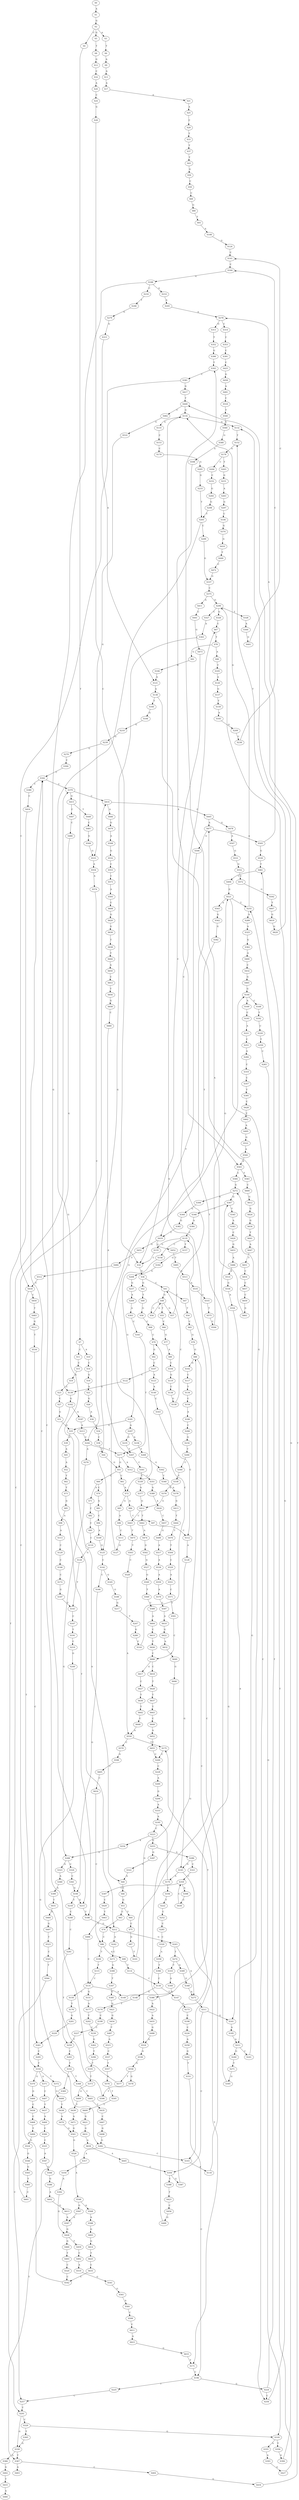 strict digraph  {
	S0 -> S1 [ label = A ];
	S1 -> S2 [ label = G ];
	S2 -> S3 [ label = A ];
	S2 -> S4 [ label = C ];
	S2 -> S5 [ label = G ];
	S3 -> S6 [ label = T ];
	S4 -> S7 [ label = T ];
	S5 -> S8 [ label = T ];
	S6 -> S9 [ label = A ];
	S7 -> S10 [ label = A ];
	S7 -> S11 [ label = C ];
	S8 -> S12 [ label = G ];
	S9 -> S13 [ label = A ];
	S10 -> S14 [ label = C ];
	S11 -> S15 [ label = C ];
	S12 -> S16 [ label = C ];
	S13 -> S17 [ label = A ];
	S14 -> S18 [ label = G ];
	S15 -> S19 [ label = A ];
	S16 -> S20 [ label = A ];
	S17 -> S21 [ label = A ];
	S18 -> S22 [ label = A ];
	S19 -> S23 [ label = C ];
	S20 -> S24 [ label = C ];
	S21 -> S25 [ label = A ];
	S22 -> S26 [ label = G ];
	S23 -> S27 [ label = C ];
	S24 -> S28 [ label = G ];
	S25 -> S29 [ label = C ];
	S26 -> S30 [ label = A ];
	S27 -> S31 [ label = G ];
	S28 -> S32 [ label = C ];
	S29 -> S33 [ label = T ];
	S30 -> S34 [ label = A ];
	S31 -> S35 [ label = G ];
	S32 -> S36 [ label = G ];
	S33 -> S37 [ label = T ];
	S34 -> S38 [ label = C ];
	S35 -> S39 [ label = G ];
	S35 -> S40 [ label = A ];
	S36 -> S41 [ label = C ];
	S36 -> S42 [ label = G ];
	S37 -> S43 [ label = T ];
	S38 -> S44 [ label = T ];
	S39 -> S45 [ label = A ];
	S40 -> S46 [ label = C ];
	S41 -> S47 [ label = C ];
	S41 -> S48 [ label = G ];
	S42 -> S49 [ label = T ];
	S43 -> S50 [ label = G ];
	S44 -> S51 [ label = G ];
	S45 -> S52 [ label = A ];
	S46 -> S53 [ label = G ];
	S47 -> S54 [ label = T ];
	S48 -> S55 [ label = T ];
	S48 -> S56 [ label = C ];
	S48 -> S57 [ label = G ];
	S49 -> S58 [ label = G ];
	S50 -> S59 [ label = C ];
	S51 -> S60 [ label = G ];
	S51 -> S61 [ label = C ];
	S52 -> S62 [ label = T ];
	S53 -> S63 [ label = C ];
	S53 -> S64 [ label = T ];
	S54 -> S65 [ label = C ];
	S55 -> S66 [ label = C ];
	S56 -> S48 [ label = G ];
	S57 -> S67 [ label = C ];
	S58 -> S68 [ label = C ];
	S59 -> S69 [ label = C ];
	S60 -> S70 [ label = C ];
	S60 -> S71 [ label = A ];
	S61 -> S72 [ label = A ];
	S62 -> S73 [ label = T ];
	S63 -> S74 [ label = C ];
	S64 -> S75 [ label = C ];
	S65 -> S76 [ label = G ];
	S66 -> S77 [ label = G ];
	S67 -> S78 [ label = T ];
	S68 -> S79 [ label = C ];
	S69 -> S80 [ label = G ];
	S70 -> S81 [ label = G ];
	S71 -> S82 [ label = C ];
	S72 -> S83 [ label = G ];
	S72 -> S84 [ label = A ];
	S73 -> S85 [ label = G ];
	S74 -> S86 [ label = C ];
	S75 -> S87 [ label = G ];
	S76 -> S88 [ label = G ];
	S77 -> S89 [ label = A ];
	S78 -> S90 [ label = A ];
	S78 -> S91 [ label = G ];
	S79 -> S92 [ label = G ];
	S80 -> S93 [ label = T ];
	S81 -> S94 [ label = C ];
	S82 -> S95 [ label = C ];
	S83 -> S96 [ label = A ];
	S84 -> S97 [ label = C ];
	S85 -> S98 [ label = A ];
	S86 -> S99 [ label = A ];
	S86 -> S100 [ label = T ];
	S87 -> S101 [ label = T ];
	S88 -> S102 [ label = G ];
	S88 -> S103 [ label = C ];
	S89 -> S104 [ label = C ];
	S90 -> S105 [ label = T ];
	S91 -> S106 [ label = G ];
	S92 -> S107 [ label = C ];
	S93 -> S108 [ label = A ];
	S94 -> S109 [ label = A ];
	S95 -> S110 [ label = C ];
	S96 -> S111 [ label = C ];
	S97 -> S112 [ label = C ];
	S98 -> S113 [ label = A ];
	S99 -> S114 [ label = T ];
	S100 -> S115 [ label = T ];
	S101 -> S116 [ label = G ];
	S102 -> S117 [ label = C ];
	S103 -> S118 [ label = A ];
	S104 -> S119 [ label = G ];
	S105 -> S120 [ label = A ];
	S106 -> S121 [ label = A ];
	S107 -> S122 [ label = C ];
	S107 -> S123 [ label = A ];
	S108 -> S124 [ label = G ];
	S109 -> S125 [ label = G ];
	S110 -> S126 [ label = G ];
	S111 -> S127 [ label = G ];
	S112 -> S128 [ label = A ];
	S113 -> S129 [ label = C ];
	S114 -> S130 [ label = C ];
	S115 -> S131 [ label = C ];
	S116 -> S132 [ label = G ];
	S116 -> S133 [ label = A ];
	S117 -> S134 [ label = T ];
	S118 -> S135 [ label = C ];
	S119 -> S136 [ label = C ];
	S120 -> S137 [ label = G ];
	S121 -> S138 [ label = A ];
	S122 -> S139 [ label = G ];
	S123 -> S140 [ label = A ];
	S124 -> S141 [ label = C ];
	S125 -> S142 [ label = C ];
	S126 -> S143 [ label = T ];
	S127 -> S144 [ label = G ];
	S128 -> S145 [ label = G ];
	S129 -> S146 [ label = C ];
	S130 -> S147 [ label = T ];
	S130 -> S148 [ label = G ];
	S131 -> S149 [ label = A ];
	S131 -> S150 [ label = C ];
	S131 -> S151 [ label = G ];
	S132 -> S152 [ label = T ];
	S133 -> S153 [ label = C ];
	S134 -> S154 [ label = C ];
	S135 -> S155 [ label = G ];
	S135 -> S156 [ label = C ];
	S135 -> S157 [ label = T ];
	S136 -> S158 [ label = G ];
	S137 -> S159 [ label = T ];
	S138 -> S160 [ label = T ];
	S138 -> S161 [ label = G ];
	S139 -> S162 [ label = G ];
	S140 -> S163 [ label = C ];
	S141 -> S164 [ label = C ];
	S142 -> S165 [ label = G ];
	S142 -> S166 [ label = C ];
	S143 -> S167 [ label = C ];
	S144 -> S168 [ label = C ];
	S144 -> S169 [ label = A ];
	S145 -> S170 [ label = A ];
	S145 -> S171 [ label = T ];
	S146 -> S172 [ label = C ];
	S147 -> S173 [ label = G ];
	S148 -> S174 [ label = T ];
	S149 -> S175 [ label = T ];
	S150 -> S176 [ label = T ];
	S151 -> S177 [ label = A ];
	S152 -> S178 [ label = A ];
	S153 -> S179 [ label = C ];
	S154 -> S180 [ label = A ];
	S155 -> S32 [ label = C ];
	S156 -> S181 [ label = G ];
	S157 -> S182 [ label = G ];
	S158 -> S41 [ label = C ];
	S159 -> S183 [ label = A ];
	S160 -> S184 [ label = G ];
	S161 -> S185 [ label = A ];
	S162 -> S186 [ label = T ];
	S162 -> S187 [ label = A ];
	S163 -> S112 [ label = C ];
	S164 -> S188 [ label = G ];
	S165 -> S189 [ label = G ];
	S166 -> S190 [ label = G ];
	S167 -> S191 [ label = T ];
	S168 -> S192 [ label = T ];
	S169 -> S193 [ label = C ];
	S170 -> S194 [ label = C ];
	S170 -> S195 [ label = A ];
	S171 -> S196 [ label = C ];
	S172 -> S197 [ label = G ];
	S173 -> S198 [ label = C ];
	S174 -> S199 [ label = C ];
	S175 -> S200 [ label = C ];
	S176 -> S201 [ label = G ];
	S177 -> S202 [ label = T ];
	S178 -> S203 [ label = T ];
	S178 -> S204 [ label = C ];
	S179 -> S205 [ label = G ];
	S180 -> S206 [ label = C ];
	S181 -> S207 [ label = A ];
	S181 -> S35 [ label = G ];
	S182 -> S208 [ label = G ];
	S183 -> S209 [ label = G ];
	S184 -> S210 [ label = G ];
	S185 -> S211 [ label = A ];
	S186 -> S212 [ label = G ];
	S187 -> S213 [ label = A ];
	S188 -> S214 [ label = A ];
	S188 -> S215 [ label = G ];
	S188 -> S216 [ label = C ];
	S189 -> S217 [ label = G ];
	S190 -> S218 [ label = T ];
	S190 -> S215 [ label = G ];
	S191 -> S219 [ label = C ];
	S192 -> S220 [ label = C ];
	S193 -> S221 [ label = A ];
	S194 -> S222 [ label = T ];
	S195 -> S223 [ label = C ];
	S196 -> S224 [ label = G ];
	S196 -> S225 [ label = T ];
	S197 -> S143 [ label = T ];
	S198 -> S226 [ label = C ];
	S199 -> S227 [ label = C ];
	S200 -> S228 [ label = C ];
	S201 -> S229 [ label = T ];
	S202 -> S230 [ label = C ];
	S203 -> S231 [ label = G ];
	S204 -> S232 [ label = C ];
	S205 -> S233 [ label = G ];
	S206 -> S234 [ label = G ];
	S207 -> S235 [ label = G ];
	S207 -> S236 [ label = A ];
	S208 -> S237 [ label = G ];
	S209 -> S238 [ label = C ];
	S210 -> S239 [ label = G ];
	S211 -> S240 [ label = G ];
	S211 -> S241 [ label = C ];
	S212 -> S242 [ label = A ];
	S212 -> S243 [ label = G ];
	S213 -> S244 [ label = C ];
	S214 -> S245 [ label = A ];
	S215 -> S186 [ label = T ];
	S216 -> S246 [ label = T ];
	S217 -> S247 [ label = T ];
	S218 -> S248 [ label = C ];
	S219 -> S249 [ label = G ];
	S220 -> S250 [ label = T ];
	S221 -> S251 [ label = C ];
	S222 -> S252 [ label = C ];
	S223 -> S253 [ label = C ];
	S223 -> S254 [ label = A ];
	S224 -> S255 [ label = T ];
	S224 -> S256 [ label = C ];
	S225 -> S257 [ label = C ];
	S226 -> S258 [ label = A ];
	S227 -> S259 [ label = T ];
	S228 -> S260 [ label = A ];
	S229 -> S261 [ label = C ];
	S230 -> S262 [ label = G ];
	S231 -> S263 [ label = A ];
	S232 -> S264 [ label = G ];
	S233 -> S265 [ label = T ];
	S234 -> S266 [ label = T ];
	S235 -> S267 [ label = T ];
	S236 -> S268 [ label = T ];
	S237 -> S269 [ label = A ];
	S238 -> S164 [ label = C ];
	S239 -> S270 [ label = G ];
	S240 -> S271 [ label = T ];
	S241 -> S272 [ label = G ];
	S242 -> S273 [ label = C ];
	S243 -> S274 [ label = T ];
	S243 -> S275 [ label = A ];
	S244 -> S276 [ label = A ];
	S244 -> S277 [ label = T ];
	S245 -> S278 [ label = A ];
	S246 -> S279 [ label = G ];
	S247 -> S280 [ label = G ];
	S248 -> S281 [ label = C ];
	S249 -> S282 [ label = G ];
	S250 -> S283 [ label = C ];
	S251 -> S284 [ label = A ];
	S252 -> S285 [ label = C ];
	S253 -> S286 [ label = A ];
	S253 -> S287 [ label = G ];
	S254 -> S288 [ label = G ];
	S255 -> S289 [ label = A ];
	S255 -> S116 [ label = G ];
	S256 -> S290 [ label = G ];
	S257 -> S291 [ label = T ];
	S258 -> S292 [ label = G ];
	S259 -> S293 [ label = C ];
	S260 -> S294 [ label = G ];
	S261 -> S295 [ label = C ];
	S262 -> S296 [ label = T ];
	S263 -> S297 [ label = G ];
	S264 -> S298 [ label = G ];
	S265 -> S212 [ label = G ];
	S265 -> S299 [ label = C ];
	S266 -> S300 [ label = C ];
	S267 -> S301 [ label = C ];
	S268 -> S302 [ label = G ];
	S269 -> S303 [ label = A ];
	S270 -> S304 [ label = T ];
	S271 -> S305 [ label = G ];
	S272 -> S306 [ label = A ];
	S272 -> S307 [ label = G ];
	S273 -> S308 [ label = G ];
	S274 -> S309 [ label = G ];
	S274 -> S310 [ label = T ];
	S275 -> S311 [ label = A ];
	S276 -> S288 [ label = G ];
	S277 -> S51 [ label = G ];
	S277 -> S312 [ label = A ];
	S278 -> S313 [ label = G ];
	S278 -> S314 [ label = C ];
	S279 -> S315 [ label = G ];
	S280 -> S316 [ label = C ];
	S281 -> S259 [ label = T ];
	S282 -> S317 [ label = A ];
	S282 -> S103 [ label = C ];
	S283 -> S318 [ label = G ];
	S284 -> S319 [ label = C ];
	S285 -> S320 [ label = C ];
	S286 -> S145 [ label = G ];
	S286 -> S321 [ label = C ];
	S287 -> S322 [ label = G ];
	S288 -> S323 [ label = G ];
	S288 -> S324 [ label = C ];
	S289 -> S325 [ label = A ];
	S290 -> S326 [ label = G ];
	S290 -> S327 [ label = C ];
	S290 -> S328 [ label = T ];
	S291 -> S329 [ label = C ];
	S291 -> S330 [ label = G ];
	S292 -> S331 [ label = T ];
	S293 -> S332 [ label = T ];
	S294 -> S333 [ label = A ];
	S295 -> S334 [ label = T ];
	S296 -> S335 [ label = T ];
	S297 -> S336 [ label = C ];
	S298 -> S265 [ label = T ];
	S299 -> S337 [ label = G ];
	S300 -> S338 [ label = C ];
	S301 -> S339 [ label = C ];
	S302 -> S340 [ label = T ];
	S303 -> S341 [ label = C ];
	S304 -> S342 [ label = C ];
	S305 -> S343 [ label = T ];
	S306 -> S344 [ label = G ];
	S307 -> S345 [ label = T ];
	S307 -> S346 [ label = C ];
	S308 -> S347 [ label = T ];
	S309 -> S348 [ label = G ];
	S310 -> S349 [ label = A ];
	S311 -> S350 [ label = C ];
	S311 -> S161 [ label = G ];
	S312 -> S351 [ label = C ];
	S313 -> S352 [ label = T ];
	S314 -> S353 [ label = C ];
	S315 -> S121 [ label = A ];
	S316 -> S79 [ label = C ];
	S317 -> S354 [ label = G ];
	S318 -> S355 [ label = A ];
	S318 -> S356 [ label = T ];
	S319 -> S357 [ label = C ];
	S320 -> S358 [ label = A ];
	S321 -> S359 [ label = C ];
	S322 -> S40 [ label = A ];
	S323 -> S360 [ label = A ];
	S324 -> S361 [ label = C ];
	S325 -> S362 [ label = G ];
	S326 -> S67 [ label = C ];
	S327 -> S363 [ label = A ];
	S328 -> S364 [ label = A ];
	S329 -> S365 [ label = T ];
	S329 -> S318 [ label = G ];
	S330 -> S366 [ label = A ];
	S330 -> S367 [ label = T ];
	S331 -> S196 [ label = C ];
	S332 -> S368 [ label = T ];
	S332 -> S369 [ label = G ];
	S333 -> S195 [ label = A ];
	S334 -> S370 [ label = G ];
	S334 -> S371 [ label = A ];
	S334 -> S372 [ label = T ];
	S335 -> S373 [ label = T ];
	S336 -> S374 [ label = G ];
	S337 -> S375 [ label = C ];
	S338 -> S376 [ label = A ];
	S339 -> S377 [ label = A ];
	S340 -> S378 [ label = A ];
	S341 -> S277 [ label = T ];
	S342 -> S379 [ label = C ];
	S342 -> S380 [ label = T ];
	S343 -> S381 [ label = C ];
	S344 -> S382 [ label = G ];
	S345 -> S383 [ label = A ];
	S346 -> S384 [ label = A ];
	S347 -> S385 [ label = G ];
	S348 -> S275 [ label = A ];
	S349 -> S386 [ label = G ];
	S350 -> S387 [ label = G ];
	S350 -> S388 [ label = C ];
	S351 -> S389 [ label = A ];
	S352 -> S390 [ label = G ];
	S353 -> S391 [ label = C ];
	S354 -> S392 [ label = A ];
	S355 -> S393 [ label = A ];
	S356 -> S394 [ label = G ];
	S357 -> S395 [ label = T ];
	S358 -> S396 [ label = T ];
	S359 -> S397 [ label = C ];
	S359 -> S398 [ label = A ];
	S360 -> S399 [ label = A ];
	S361 -> S190 [ label = G ];
	S362 -> S400 [ label = A ];
	S363 -> S125 [ label = G ];
	S364 -> S401 [ label = G ];
	S365 -> S330 [ label = G ];
	S366 -> S402 [ label = G ];
	S367 -> S403 [ label = A ];
	S367 -> S404 [ label = C ];
	S368 -> S405 [ label = C ];
	S369 -> S367 [ label = T ];
	S370 -> S406 [ label = G ];
	S371 -> S407 [ label = C ];
	S372 -> S408 [ label = G ];
	S373 -> S409 [ label = G ];
	S374 -> S410 [ label = G ];
	S375 -> S411 [ label = A ];
	S375 -> S290 [ label = G ];
	S376 -> S412 [ label = G ];
	S377 -> S412 [ label = G ];
	S378 -> S413 [ label = G ];
	S379 -> S414 [ label = C ];
	S379 -> S415 [ label = G ];
	S380 -> S416 [ label = C ];
	S381 -> S417 [ label = G ];
	S381 -> S418 [ label = C ];
	S382 -> S419 [ label = T ];
	S383 -> S420 [ label = C ];
	S384 -> S135 [ label = C ];
	S385 -> S421 [ label = G ];
	S386 -> S422 [ label = A ];
	S387 -> S307 [ label = G ];
	S388 -> S423 [ label = T ];
	S389 -> S424 [ label = A ];
	S390 -> S343 [ label = T ];
	S391 -> S425 [ label = C ];
	S392 -> S426 [ label = G ];
	S393 -> S427 [ label = G ];
	S394 -> S132 [ label = G ];
	S395 -> S428 [ label = C ];
	S396 -> S130 [ label = C ];
	S397 -> S429 [ label = C ];
	S398 -> S430 [ label = C ];
	S399 -> S431 [ label = T ];
	S400 -> S432 [ label = C ];
	S401 -> S141 [ label = C ];
	S402 -> S433 [ label = T ];
	S404 -> S434 [ label = G ];
	S405 -> S435 [ label = T ];
	S406 -> S436 [ label = C ];
	S407 -> S437 [ label = T ];
	S408 -> S438 [ label = T ];
	S409 -> S439 [ label = T ];
	S410 -> S440 [ label = T ];
	S411 -> S441 [ label = C ];
	S412 -> S442 [ label = T ];
	S412 -> S443 [ label = C ];
	S413 -> S444 [ label = T ];
	S414 -> S445 [ label = G ];
	S414 -> S446 [ label = A ];
	S415 -> S447 [ label = C ];
	S415 -> S448 [ label = T ];
	S416 -> S291 [ label = T ];
	S417 -> S449 [ label = T ];
	S418 -> S334 [ label = T ];
	S418 -> S450 [ label = C ];
	S419 -> S451 [ label = G ];
	S419 -> S452 [ label = A ];
	S420 -> S453 [ label = G ];
	S421 -> S454 [ label = G ];
	S422 -> S455 [ label = A ];
	S423 -> S456 [ label = C ];
	S424 -> S457 [ label = C ];
	S425 -> S458 [ label = G ];
	S426 -> S459 [ label = T ];
	S426 -> S460 [ label = G ];
	S427 -> S461 [ label = T ];
	S428 -> S462 [ label = T ];
	S429 -> S463 [ label = T ];
	S430 -> S359 [ label = C ];
	S431 -> S464 [ label = A ];
	S432 -> S465 [ label = G ];
	S433 -> S466 [ label = A ];
	S434 -> S449 [ label = T ];
	S435 -> S467 [ label = C ];
	S436 -> S468 [ label = C ];
	S437 -> S469 [ label = A ];
	S438 -> S470 [ label = A ];
	S439 -> S471 [ label = A ];
	S440 -> S472 [ label = C ];
	S441 -> S473 [ label = G ];
	S442 -> S474 [ label = A ];
	S443 -> S475 [ label = T ];
	S444 -> S476 [ label = T ];
	S445 -> S477 [ label = A ];
	S445 -> S478 [ label = G ];
	S446 -> S479 [ label = G ];
	S447 -> S480 [ label = C ];
	S448 -> S481 [ label = C ];
	S449 -> S482 [ label = C ];
	S449 -> S116 [ label = G ];
	S450 -> S483 [ label = T ];
	S451 -> S484 [ label = T ];
	S452 -> S485 [ label = T ];
	S453 -> S486 [ label = A ];
	S454 -> S487 [ label = T ];
	S455 -> S488 [ label = G ];
	S456 -> S489 [ label = G ];
	S457 -> S490 [ label = G ];
	S458 -> S491 [ label = A ];
	S459 -> S492 [ label = C ];
	S460 -> S493 [ label = T ];
	S461 -> S494 [ label = C ];
	S462 -> S495 [ label = A ];
	S463 -> S496 [ label = T ];
	S464 -> S497 [ label = G ];
	S465 -> S144 [ label = G ];
	S467 -> S498 [ label = G ];
	S468 -> S499 [ label = T ];
	S469 -> S500 [ label = C ];
	S470 -> S501 [ label = G ];
	S471 -> S501 [ label = G ];
	S472 -> S337 [ label = G ];
	S473 -> S32 [ label = C ];
	S474 -> S502 [ label = G ];
	S475 -> S503 [ label = T ];
	S476 -> S504 [ label = T ];
	S477 -> S505 [ label = A ];
	S477 -> S506 [ label = G ];
	S478 -> S507 [ label = A ];
	S479 -> S508 [ label = A ];
	S480 -> S139 [ label = G ];
	S481 -> S509 [ label = G ];
	S482 -> S510 [ label = G ];
	S483 -> S511 [ label = G ];
	S484 -> S512 [ label = C ];
	S485 -> S513 [ label = A ];
	S486 -> S514 [ label = A ];
	S487 -> S515 [ label = A ];
	S488 -> S516 [ label = G ];
	S489 -> S88 [ label = G ];
	S490 -> S517 [ label = A ];
	S491 -> S518 [ label = C ];
	S492 -> S519 [ label = A ];
	S493 -> S520 [ label = C ];
	S494 -> S521 [ label = G ];
	S495 -> S522 [ label = G ];
	S496 -> S131 [ label = C ];
	S497 -> S523 [ label = T ];
	S498 -> S282 [ label = G ];
	S499 -> S524 [ label = G ];
	S500 -> S525 [ label = C ];
	S501 -> S526 [ label = G ];
	S502 -> S527 [ label = G ];
	S503 -> S528 [ label = C ];
	S504 -> S529 [ label = C ];
	S505 -> S278 [ label = A ];
	S505 -> S530 [ label = G ];
	S506 -> S267 [ label = T ];
	S507 -> S531 [ label = G ];
	S508 -> S532 [ label = G ];
	S509 -> S533 [ label = G ];
	S510 -> S533 [ label = G ];
	S511 -> S534 [ label = T ];
	S512 -> S418 [ label = C ];
	S513 -> S535 [ label = A ];
	S514 -> S536 [ label = G ];
	S515 -> S537 [ label = C ];
	S516 -> S538 [ label = G ];
	S517 -> S539 [ label = A ];
	S518 -> S540 [ label = T ];
	S519 -> S541 [ label = G ];
	S520 -> S542 [ label = C ];
	S521 -> S256 [ label = C ];
	S521 -> S255 [ label = T ];
	S521 -> S543 [ label = A ];
	S522 -> S544 [ label = A ];
	S523 -> S545 [ label = C ];
	S524 -> S546 [ label = G ];
	S525 -> S547 [ label = A ];
	S526 -> S548 [ label = A ];
	S527 -> S549 [ label = G ];
	S528 -> S550 [ label = A ];
	S529 -> S551 [ label = A ];
	S530 -> S461 [ label = T ];
	S531 -> S552 [ label = G ];
	S532 -> S553 [ label = C ];
	S533 -> S554 [ label = A ];
	S534 -> S261 [ label = C ];
	S535 -> S555 [ label = G ];
	S536 -> S556 [ label = A ];
	S537 -> S557 [ label = T ];
	S538 -> S558 [ label = G ];
	S539 -> S559 [ label = A ];
	S540 -> S560 [ label = A ];
	S541 -> S561 [ label = G ];
	S542 -> S414 [ label = C ];
	S543 -> S562 [ label = G ];
	S544 -> S563 [ label = A ];
	S545 -> S564 [ label = T ];
	S546 -> S565 [ label = G ];
	S547 -> S566 [ label = G ];
	S548 -> S567 [ label = G ];
	S548 -> S568 [ label = A ];
	S549 -> S569 [ label = T ];
	S550 -> S175 [ label = T ];
	S550 -> S570 [ label = C ];
	S551 -> S571 [ label = C ];
	S552 -> S572 [ label = C ];
	S553 -> S573 [ label = C ];
	S554 -> S574 [ label = A ];
	S555 -> S575 [ label = T ];
	S556 -> S211 [ label = A ];
	S557 -> S576 [ label = A ];
	S558 -> S577 [ label = T ];
	S558 -> S578 [ label = G ];
	S559 -> S579 [ label = A ];
	S560 -> S580 [ label = G ];
	S561 -> S581 [ label = A ];
	S562 -> S582 [ label = G ];
	S563 -> S583 [ label = T ];
	S563 -> S584 [ label = C ];
	S564 -> S257 [ label = C ];
	S565 -> S585 [ label = T ];
	S566 -> S586 [ label = G ];
	S567 -> S587 [ label = A ];
	S568 -> S588 [ label = A ];
	S569 -> S589 [ label = C ];
	S570 -> S590 [ label = G ];
	S571 -> S591 [ label = T ];
	S572 -> S592 [ label = G ];
	S573 -> S593 [ label = A ];
	S574 -> S244 [ label = C ];
	S575 -> S594 [ label = C ];
	S576 -> S595 [ label = T ];
	S577 -> S342 [ label = C ];
	S578 -> S596 [ label = T ];
	S579 -> S597 [ label = C ];
	S580 -> S598 [ label = A ];
	S581 -> S599 [ label = C ];
	S582 -> S419 [ label = T ];
	S583 -> S600 [ label = C ];
	S584 -> S272 [ label = G ];
	S585 -> S601 [ label = C ];
	S586 -> S602 [ label = A ];
	S587 -> S426 [ label = G ];
	S588 -> S603 [ label = G ];
	S589 -> S604 [ label = A ];
	S590 -> S605 [ label = C ];
	S591 -> S606 [ label = C ];
	S592 -> S607 [ label = T ];
	S593 -> S608 [ label = C ];
	S594 -> S521 [ label = G ];
	S595 -> S609 [ label = T ];
	S596 -> S342 [ label = C ];
	S597 -> S610 [ label = A ];
	S598 -> S563 [ label = A ];
	S599 -> S611 [ label = C ];
	S600 -> S612 [ label = G ];
	S601 -> S379 [ label = C ];
	S602 -> S613 [ label = G ];
	S603 -> S614 [ label = G ];
	S604 -> S615 [ label = C ];
	S605 -> S616 [ label = C ];
	S606 -> S617 [ label = G ];
	S606 -> S618 [ label = C ];
	S607 -> S619 [ label = G ];
	S608 -> S620 [ label = G ];
	S609 -> S621 [ label = G ];
	S610 -> S622 [ label = G ];
	S611 -> S623 [ label = A ];
	S612 -> S624 [ label = G ];
	S613 -> S587 [ label = A ];
	S614 -> S625 [ label = T ];
	S615 -> S626 [ label = T ];
	S616 -> S86 [ label = C ];
	S617 -> S627 [ label = C ];
	S618 -> S628 [ label = T ];
	S619 -> S629 [ label = G ];
	S620 -> S630 [ label = G ];
	S621 -> S631 [ label = G ];
	S622 -> S632 [ label = A ];
	S623 -> S633 [ label = G ];
	S624 -> S634 [ label = G ];
	S625 -> S635 [ label = C ];
	S626 -> S606 [ label = C ];
	S627 -> S636 [ label = T ];
	S628 -> S637 [ label = T ];
	S629 -> S152 [ label = T ];
	S630 -> S638 [ label = T ];
	S631 -> S639 [ label = A ];
	S632 -> S640 [ label = A ];
	S633 -> S171 [ label = T ];
	S634 -> S641 [ label = T ];
	S635 -> S542 [ label = C ];
	S636 -> S642 [ label = T ];
	S637 -> S643 [ label = T ];
	S638 -> S644 [ label = T ];
	S639 -> S645 [ label = A ];
	S640 -> S646 [ label = G ];
	S641 -> S647 [ label = A ];
	S642 -> S648 [ label = C ];
	S643 -> S649 [ label = C ];
	S644 -> S650 [ label = A ];
	S645 -> S350 [ label = C ];
	S646 -> S516 [ label = G ];
	S647 -> S651 [ label = T ];
	S648 -> S550 [ label = A ];
	S649 -> S652 [ label = A ];
	S650 -> S653 [ label = C ];
	S651 -> S654 [ label = C ];
	S652 -> S655 [ label = T ];
	S653 -> S656 [ label = T ];
	S654 -> S657 [ label = C ];
	S655 -> S200 [ label = C ];
	S656 -> S658 [ label = G ];
	S657 -> S659 [ label = C ];
	S658 -> S660 [ label = C ];
	S659 -> S661 [ label = G ];
	S660 -> S72 [ label = A ];
	S661 -> S477 [ label = A ];
}
